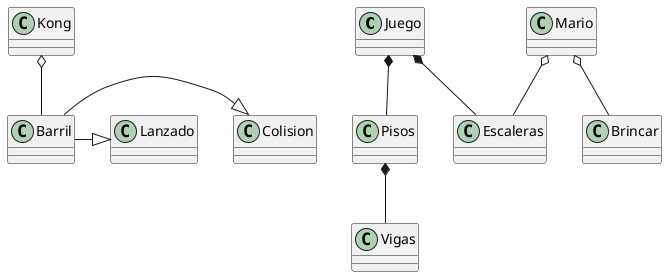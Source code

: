 @startuml

class Juego
class Kong
class Mario
class Barril
class Escaleras
Class Vigas
class Colision
class Brincar
class Lanzado
class Pisos

Juego *-- Pisos
Juego *-- Escaleras
Pisos *-- Vigas

Kong o-- Barril
Mario o-- Escaleras
Mario o-- Brincar

Barril -|> Colision
Barril -|> Lanzado



@enduml